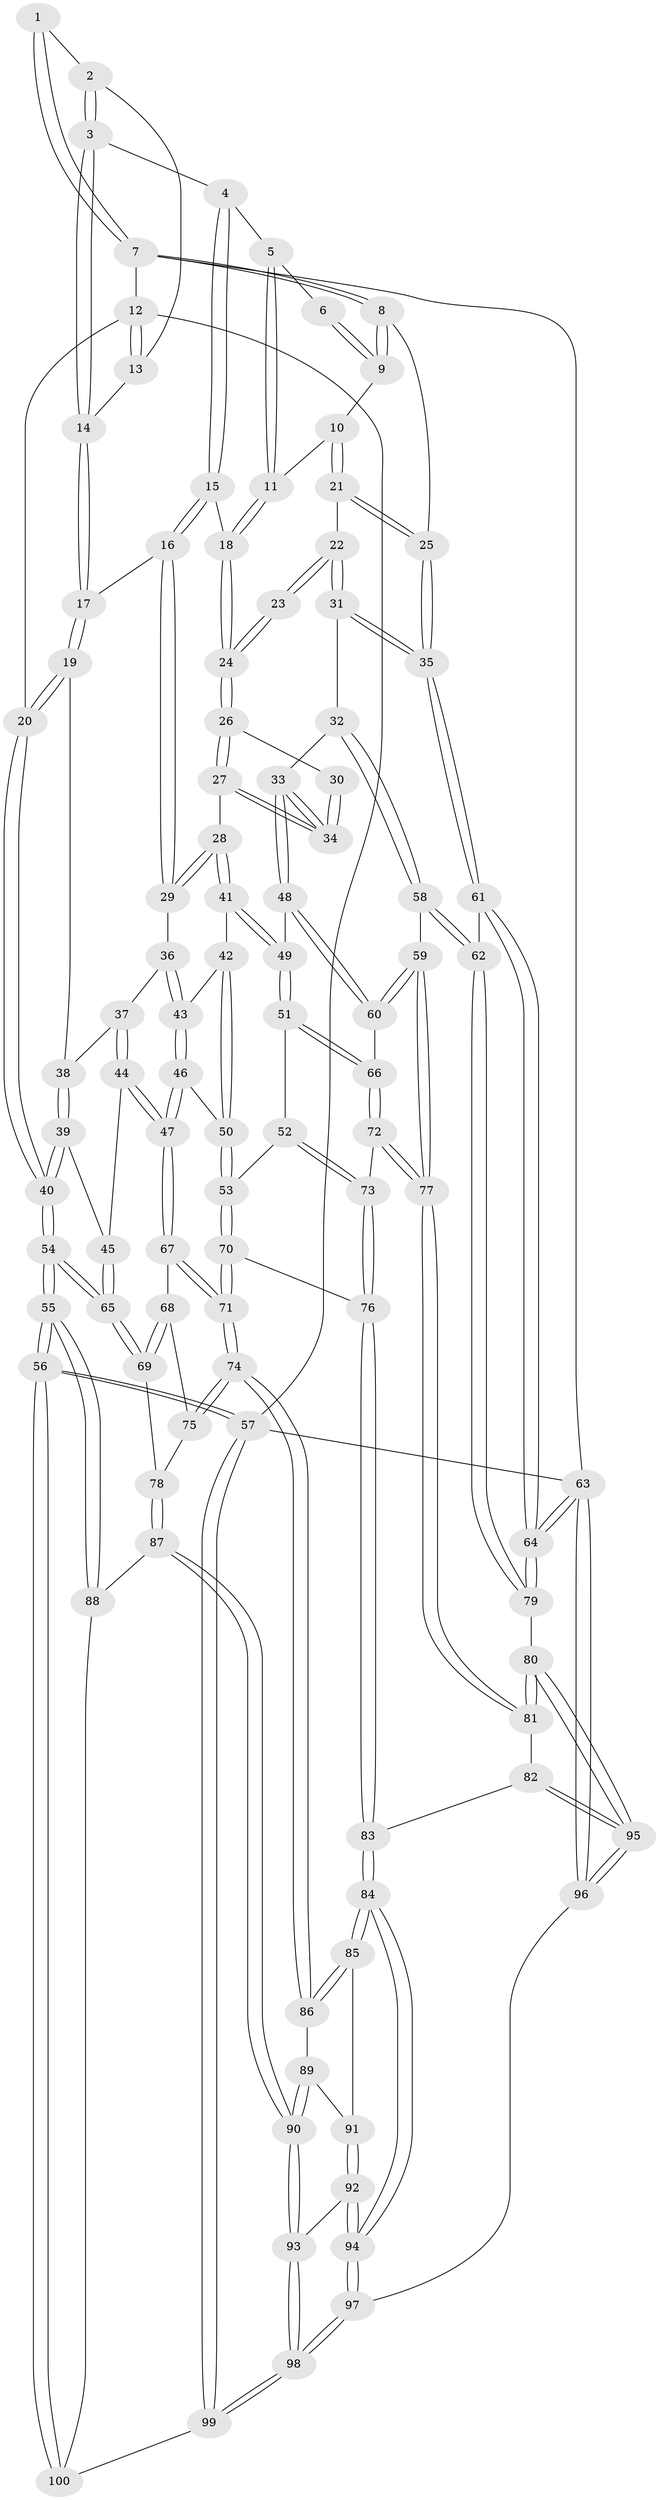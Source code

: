 // coarse degree distribution, {2: 0.06557377049180328, 4: 0.4098360655737705, 3: 0.5245901639344263}
// Generated by graph-tools (version 1.1) at 2025/38/03/04/25 23:38:25]
// undirected, 100 vertices, 247 edges
graph export_dot {
  node [color=gray90,style=filled];
  1 [pos="+0.6445516497973446+0"];
  2 [pos="+0.18539349407111846+0"];
  3 [pos="+0.4876814269528301+0.09834233989945114"];
  4 [pos="+0.49505862702781195+0.09991689983842221"];
  5 [pos="+0.6186057811541469+0"];
  6 [pos="+0.6444238332579707+0"];
  7 [pos="+1+0"];
  8 [pos="+1+0.10085270689438254"];
  9 [pos="+0.8070500689044884+0.09996464033351488"];
  10 [pos="+0.7331386862136029+0.1717626775574428"];
  11 [pos="+0.6683923789227785+0.1541882606019623"];
  12 [pos="+0+0"];
  13 [pos="+0.1544382114232774+0"];
  14 [pos="+0.3252580881212622+0.14401049387312462"];
  15 [pos="+0.5165500618745844+0.16444317254215024"];
  16 [pos="+0.34556662853765124+0.24951200890426892"];
  17 [pos="+0.3254514463771771+0.20778089135650268"];
  18 [pos="+0.5735988942355709+0.21982935415212973"];
  19 [pos="+0.06289673637760902+0.22055109157800812"];
  20 [pos="+0+0"];
  21 [pos="+0.7640807390602614+0.24217776436454602"];
  22 [pos="+0.7602677620266316+0.2695215693283448"];
  23 [pos="+0.7233392589971743+0.2773777494164874"];
  24 [pos="+0.5714063948352875+0.25441965963941443"];
  25 [pos="+1+0.13336021314904717"];
  26 [pos="+0.5651945757681992+0.276271846530317"];
  27 [pos="+0.5514533315478823+0.30494996284171977"];
  28 [pos="+0.44430196572115005+0.3749687120064912"];
  29 [pos="+0.35314068960514233+0.3148975864186016"];
  30 [pos="+0.6760239776672492+0.3133022250347805"];
  31 [pos="+0.7954762514885043+0.3709056876681161"];
  32 [pos="+0.7142850607957171+0.44201691280176203"];
  33 [pos="+0.6976585773979288+0.44233696265142897"];
  34 [pos="+0.6924240603554084+0.4357139887237634"];
  35 [pos="+1+0.39551232037753686"];
  36 [pos="+0.26304619211777314+0.3618992878070917"];
  37 [pos="+0.25629385291894197+0.3632269242622835"];
  38 [pos="+0.14282195702756903+0.3375625305641259"];
  39 [pos="+0.10469559865219194+0.43682491623619435"];
  40 [pos="+0+0.2070864368127908"];
  41 [pos="+0.44738527422085306+0.39577264913751165"];
  42 [pos="+0.4229450709575303+0.44363130082199553"];
  43 [pos="+0.29545352741887704+0.4624848896862807"];
  44 [pos="+0.19933875746411173+0.5308433602734819"];
  45 [pos="+0.09397321149269834+0.4928440635990657"];
  46 [pos="+0.2986447818392053+0.5344423146278456"];
  47 [pos="+0.21985178428421534+0.5536223057346821"];
  48 [pos="+0.6143810632139901+0.5075165588453142"];
  49 [pos="+0.5698157318128443+0.5072629570106681"];
  50 [pos="+0.37931500713388744+0.5492751101065689"];
  51 [pos="+0.5109788303739614+0.5900749325359871"];
  52 [pos="+0.4796051878821263+0.6097666673211564"];
  53 [pos="+0.4136697615461712+0.6253993004158005"];
  54 [pos="+0+0.6480848748420869"];
  55 [pos="+0+0.7672961492500596"];
  56 [pos="+0+1"];
  57 [pos="+0+1"];
  58 [pos="+0.8437022568475538+0.6410469547618967"];
  59 [pos="+0.8089876520545138+0.6493437020416373"];
  60 [pos="+0.6612246510378544+0.6436571262425536"];
  61 [pos="+1+0.541502439005705"];
  62 [pos="+0.8932691598103977+0.6541440173634013"];
  63 [pos="+1+1"];
  64 [pos="+1+1"];
  65 [pos="+0+0.6452775739342073"];
  66 [pos="+0.6331972221342311+0.6687394672363172"];
  67 [pos="+0.21645422236202944+0.5864164154993659"];
  68 [pos="+0.17263517436935252+0.6419210449423028"];
  69 [pos="+0.022360970983558378+0.6927237456335141"];
  70 [pos="+0.3841209045485622+0.7080049868302594"];
  71 [pos="+0.349415609711536+0.7282643520001946"];
  72 [pos="+0.6030804592560365+0.7222918912687705"];
  73 [pos="+0.5852331090273925+0.723311905630599"];
  74 [pos="+0.3322257815841016+0.7494400614165049"];
  75 [pos="+0.22639672396414234+0.730492374117083"];
  76 [pos="+0.48331503206314713+0.7643236288939635"];
  77 [pos="+0.6601795879742329+0.8254579498437208"];
  78 [pos="+0.13141206131991043+0.7787619296357554"];
  79 [pos="+0.8631737055483104+0.8588625049532498"];
  80 [pos="+0.7503022433046082+0.9011733305890269"];
  81 [pos="+0.6603764578645868+0.8269763287790208"];
  82 [pos="+0.5486370131276546+0.8885079217262046"];
  83 [pos="+0.5076289589923159+0.8725268189840897"];
  84 [pos="+0.44147310205707785+0.907554536850898"];
  85 [pos="+0.4231988912878416+0.9008998923468393"];
  86 [pos="+0.3262872475190111+0.7801554771684168"];
  87 [pos="+0.1630950053586026+0.8777700032172921"];
  88 [pos="+0.10084958354808642+0.9134568183029608"];
  89 [pos="+0.2699501322107609+0.8574673315491532"];
  90 [pos="+0.2200014777896169+0.8944870922787113"];
  91 [pos="+0.35711690680236136+0.930427041081612"];
  92 [pos="+0.33604700285932393+0.9842128974924476"];
  93 [pos="+0.22897345788261073+0.926789578546033"];
  94 [pos="+0.4367986481516184+1"];
  95 [pos="+0.6398837241929298+1"];
  96 [pos="+0.6364279417103532+1"];
  97 [pos="+0.43768536338549974+1"];
  98 [pos="+0.1696866573947686+1"];
  99 [pos="+0.1458246210903522+1"];
  100 [pos="+0.09320355234503425+0.9491996918829146"];
  1 -- 2;
  1 -- 7;
  1 -- 7;
  2 -- 3;
  2 -- 3;
  2 -- 13;
  3 -- 4;
  3 -- 14;
  3 -- 14;
  4 -- 5;
  4 -- 15;
  4 -- 15;
  5 -- 6;
  5 -- 11;
  5 -- 11;
  6 -- 9;
  6 -- 9;
  7 -- 8;
  7 -- 8;
  7 -- 12;
  7 -- 63;
  8 -- 9;
  8 -- 9;
  8 -- 25;
  9 -- 10;
  10 -- 11;
  10 -- 21;
  10 -- 21;
  11 -- 18;
  11 -- 18;
  12 -- 13;
  12 -- 13;
  12 -- 20;
  12 -- 57;
  13 -- 14;
  14 -- 17;
  14 -- 17;
  15 -- 16;
  15 -- 16;
  15 -- 18;
  16 -- 17;
  16 -- 29;
  16 -- 29;
  17 -- 19;
  17 -- 19;
  18 -- 24;
  18 -- 24;
  19 -- 20;
  19 -- 20;
  19 -- 38;
  20 -- 40;
  20 -- 40;
  21 -- 22;
  21 -- 25;
  21 -- 25;
  22 -- 23;
  22 -- 23;
  22 -- 31;
  22 -- 31;
  23 -- 24;
  23 -- 24;
  24 -- 26;
  24 -- 26;
  25 -- 35;
  25 -- 35;
  26 -- 27;
  26 -- 27;
  26 -- 30;
  27 -- 28;
  27 -- 34;
  27 -- 34;
  28 -- 29;
  28 -- 29;
  28 -- 41;
  28 -- 41;
  29 -- 36;
  30 -- 34;
  30 -- 34;
  31 -- 32;
  31 -- 35;
  31 -- 35;
  32 -- 33;
  32 -- 58;
  32 -- 58;
  33 -- 34;
  33 -- 34;
  33 -- 48;
  33 -- 48;
  35 -- 61;
  35 -- 61;
  36 -- 37;
  36 -- 43;
  36 -- 43;
  37 -- 38;
  37 -- 44;
  37 -- 44;
  38 -- 39;
  38 -- 39;
  39 -- 40;
  39 -- 40;
  39 -- 45;
  40 -- 54;
  40 -- 54;
  41 -- 42;
  41 -- 49;
  41 -- 49;
  42 -- 43;
  42 -- 50;
  42 -- 50;
  43 -- 46;
  43 -- 46;
  44 -- 45;
  44 -- 47;
  44 -- 47;
  45 -- 65;
  45 -- 65;
  46 -- 47;
  46 -- 47;
  46 -- 50;
  47 -- 67;
  47 -- 67;
  48 -- 49;
  48 -- 60;
  48 -- 60;
  49 -- 51;
  49 -- 51;
  50 -- 53;
  50 -- 53;
  51 -- 52;
  51 -- 66;
  51 -- 66;
  52 -- 53;
  52 -- 73;
  52 -- 73;
  53 -- 70;
  53 -- 70;
  54 -- 55;
  54 -- 55;
  54 -- 65;
  54 -- 65;
  55 -- 56;
  55 -- 56;
  55 -- 88;
  55 -- 88;
  56 -- 57;
  56 -- 57;
  56 -- 100;
  56 -- 100;
  57 -- 63;
  57 -- 99;
  57 -- 99;
  58 -- 59;
  58 -- 62;
  58 -- 62;
  59 -- 60;
  59 -- 60;
  59 -- 77;
  59 -- 77;
  60 -- 66;
  61 -- 62;
  61 -- 64;
  61 -- 64;
  62 -- 79;
  62 -- 79;
  63 -- 64;
  63 -- 64;
  63 -- 96;
  63 -- 96;
  64 -- 79;
  64 -- 79;
  65 -- 69;
  65 -- 69;
  66 -- 72;
  66 -- 72;
  67 -- 68;
  67 -- 71;
  67 -- 71;
  68 -- 69;
  68 -- 69;
  68 -- 75;
  69 -- 78;
  70 -- 71;
  70 -- 71;
  70 -- 76;
  71 -- 74;
  71 -- 74;
  72 -- 73;
  72 -- 77;
  72 -- 77;
  73 -- 76;
  73 -- 76;
  74 -- 75;
  74 -- 75;
  74 -- 86;
  74 -- 86;
  75 -- 78;
  76 -- 83;
  76 -- 83;
  77 -- 81;
  77 -- 81;
  78 -- 87;
  78 -- 87;
  79 -- 80;
  80 -- 81;
  80 -- 81;
  80 -- 95;
  80 -- 95;
  81 -- 82;
  82 -- 83;
  82 -- 95;
  82 -- 95;
  83 -- 84;
  83 -- 84;
  84 -- 85;
  84 -- 85;
  84 -- 94;
  84 -- 94;
  85 -- 86;
  85 -- 86;
  85 -- 91;
  86 -- 89;
  87 -- 88;
  87 -- 90;
  87 -- 90;
  88 -- 100;
  89 -- 90;
  89 -- 90;
  89 -- 91;
  90 -- 93;
  90 -- 93;
  91 -- 92;
  91 -- 92;
  92 -- 93;
  92 -- 94;
  92 -- 94;
  93 -- 98;
  93 -- 98;
  94 -- 97;
  94 -- 97;
  95 -- 96;
  95 -- 96;
  96 -- 97;
  97 -- 98;
  97 -- 98;
  98 -- 99;
  98 -- 99;
  99 -- 100;
}
